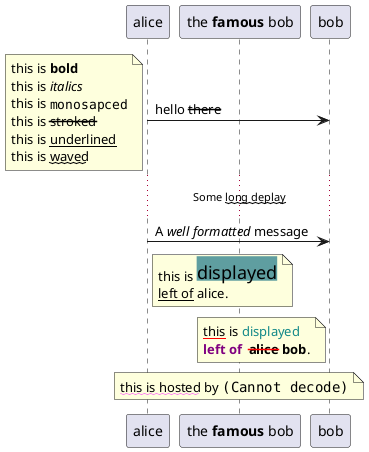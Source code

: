 @startuml
participant alice
participant "the **famous** bob" as Bob

alice -> bob : hello --there--
... Some ~~long deplay~~ ...
note left
    this is **bold**
    this is //italics//
    this is ""monosapced""
    this is --stroked--
    this is __underlined__
    this is ~~waved~~
end note
alice -> bob : A //well formatted// message
note right of alice
    this is <back:cadetblue><size:18>displayed</size></back>
    __left of__ alice.
end note
note left of bob
    <u:red>this</u> is <color #118888>displayed</color>
    **<color purple>left of </color> <s:red>alice</strike> bob**.
end note
note over alice, bob
    <w:#FF33FF>this is hosted</w> by <img sourceforge.jpg>
end note
@enduml
